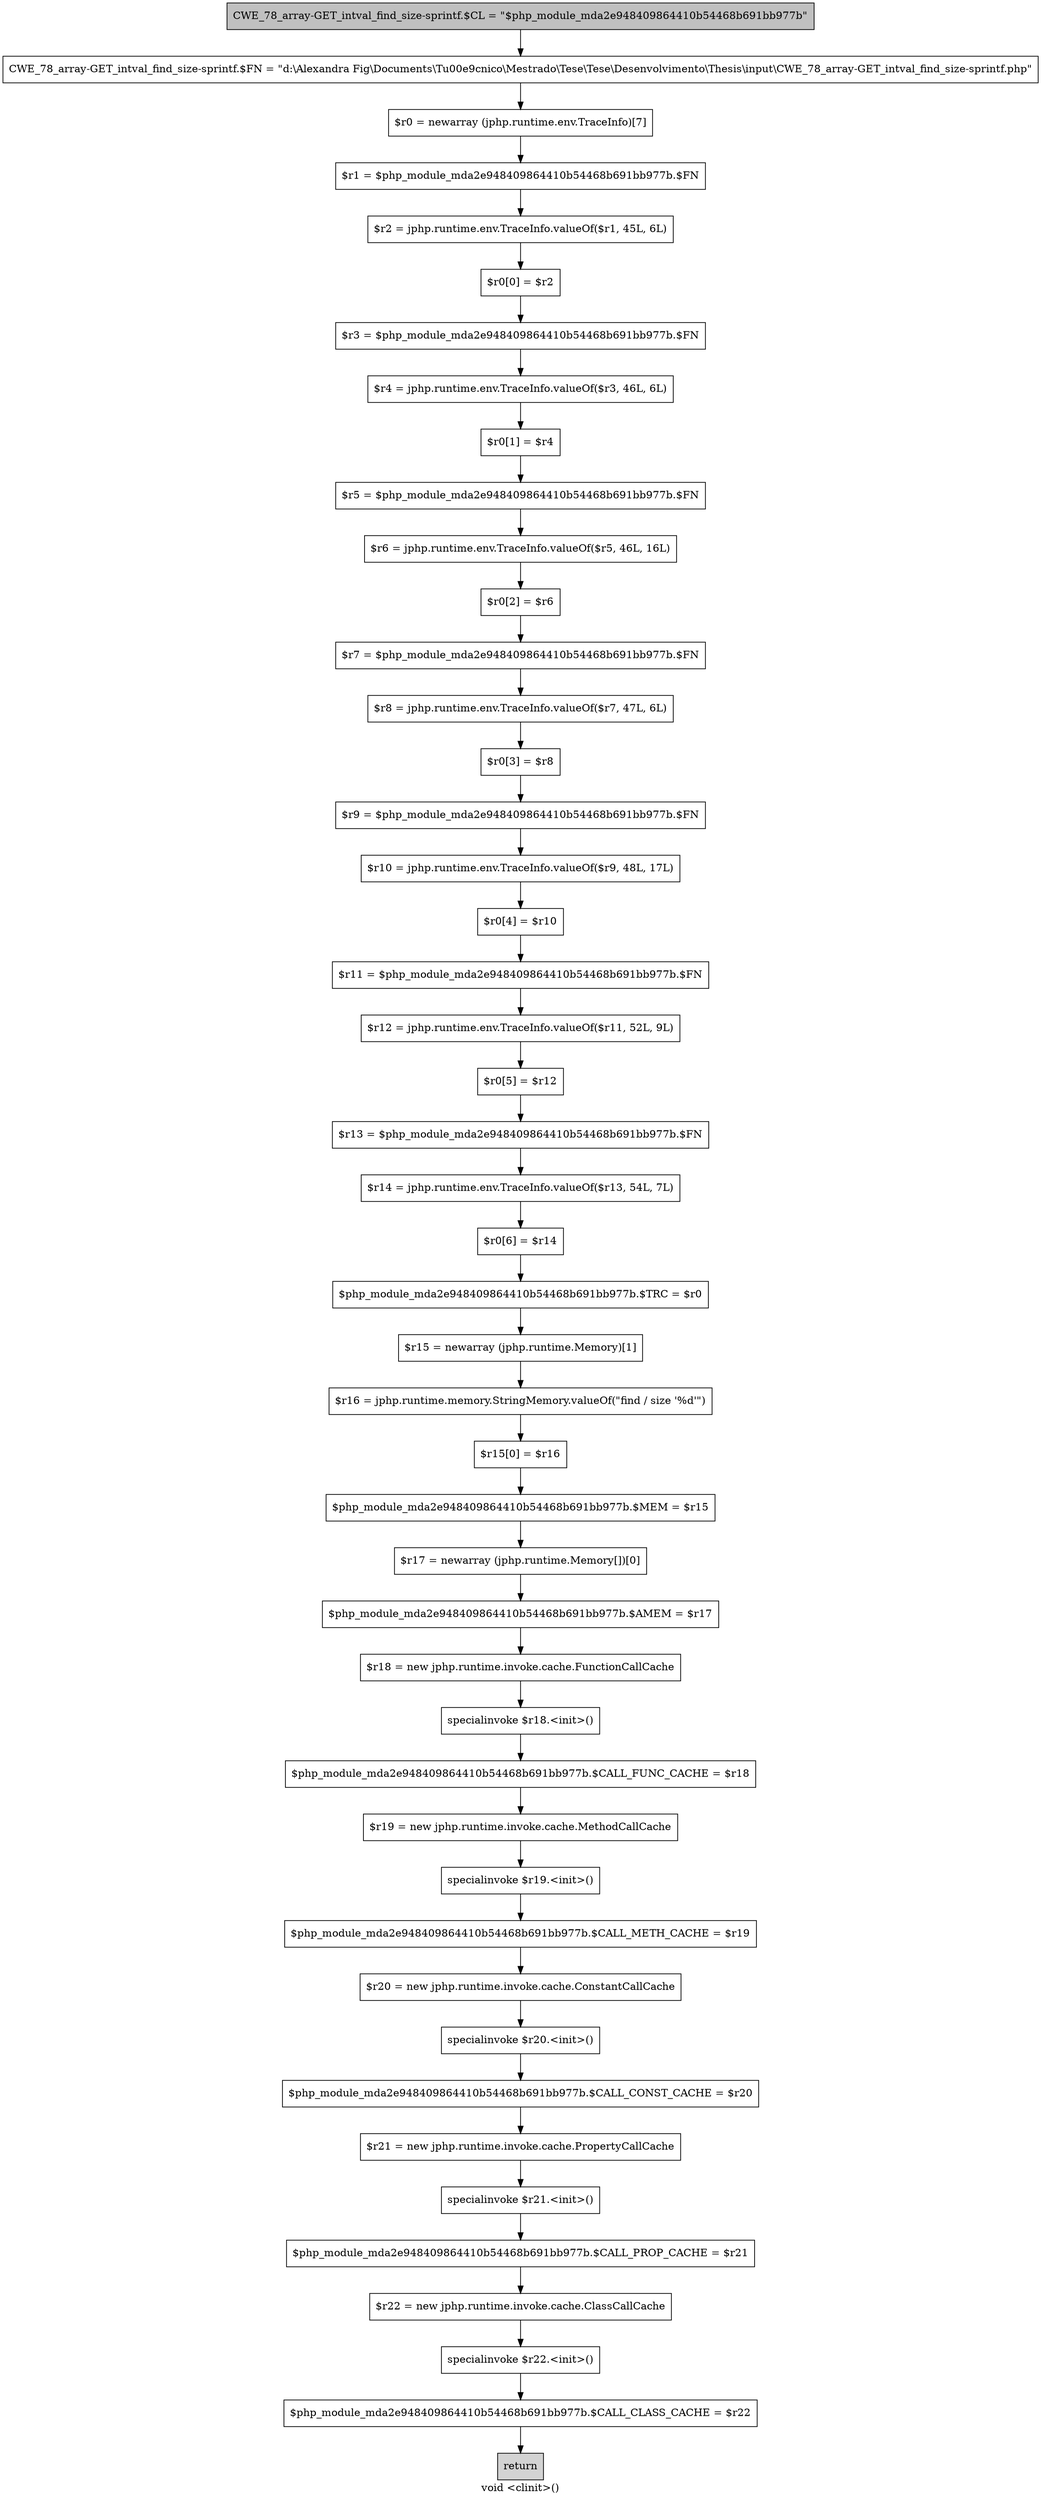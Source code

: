 digraph "void <clinit>()" {
    label="void <clinit>()";
    node [shape=box];
    "0" [style=filled,fillcolor=gray,label="CWE_78_array-GET_intval_find_size-sprintf.$CL = \"$php_module_mda2e948409864410b54468b691bb977b\"",];
    "1" [label="CWE_78_array-GET_intval_find_size-sprintf.$FN = \"d:\\Alexandra Fig\\Documents\\T\u00e9cnico\\Mestrado\\Tese\\Tese\\Desenvolvimento\\Thesis\\input\\CWE_78_array-GET_intval_find_size-sprintf.php\"",];
    "0"->"1";
    "2" [label="$r0 = newarray (jphp.runtime.env.TraceInfo)[7]",];
    "1"->"2";
    "3" [label="$r1 = $php_module_mda2e948409864410b54468b691bb977b.$FN",];
    "2"->"3";
    "4" [label="$r2 = jphp.runtime.env.TraceInfo.valueOf($r1, 45L, 6L)",];
    "3"->"4";
    "5" [label="$r0[0] = $r2",];
    "4"->"5";
    "6" [label="$r3 = $php_module_mda2e948409864410b54468b691bb977b.$FN",];
    "5"->"6";
    "7" [label="$r4 = jphp.runtime.env.TraceInfo.valueOf($r3, 46L, 6L)",];
    "6"->"7";
    "8" [label="$r0[1] = $r4",];
    "7"->"8";
    "9" [label="$r5 = $php_module_mda2e948409864410b54468b691bb977b.$FN",];
    "8"->"9";
    "10" [label="$r6 = jphp.runtime.env.TraceInfo.valueOf($r5, 46L, 16L)",];
    "9"->"10";
    "11" [label="$r0[2] = $r6",];
    "10"->"11";
    "12" [label="$r7 = $php_module_mda2e948409864410b54468b691bb977b.$FN",];
    "11"->"12";
    "13" [label="$r8 = jphp.runtime.env.TraceInfo.valueOf($r7, 47L, 6L)",];
    "12"->"13";
    "14" [label="$r0[3] = $r8",];
    "13"->"14";
    "15" [label="$r9 = $php_module_mda2e948409864410b54468b691bb977b.$FN",];
    "14"->"15";
    "16" [label="$r10 = jphp.runtime.env.TraceInfo.valueOf($r9, 48L, 17L)",];
    "15"->"16";
    "17" [label="$r0[4] = $r10",];
    "16"->"17";
    "18" [label="$r11 = $php_module_mda2e948409864410b54468b691bb977b.$FN",];
    "17"->"18";
    "19" [label="$r12 = jphp.runtime.env.TraceInfo.valueOf($r11, 52L, 9L)",];
    "18"->"19";
    "20" [label="$r0[5] = $r12",];
    "19"->"20";
    "21" [label="$r13 = $php_module_mda2e948409864410b54468b691bb977b.$FN",];
    "20"->"21";
    "22" [label="$r14 = jphp.runtime.env.TraceInfo.valueOf($r13, 54L, 7L)",];
    "21"->"22";
    "23" [label="$r0[6] = $r14",];
    "22"->"23";
    "24" [label="$php_module_mda2e948409864410b54468b691bb977b.$TRC = $r0",];
    "23"->"24";
    "25" [label="$r15 = newarray (jphp.runtime.Memory)[1]",];
    "24"->"25";
    "26" [label="$r16 = jphp.runtime.memory.StringMemory.valueOf(\"find / size \'%d\'\")",];
    "25"->"26";
    "27" [label="$r15[0] = $r16",];
    "26"->"27";
    "28" [label="$php_module_mda2e948409864410b54468b691bb977b.$MEM = $r15",];
    "27"->"28";
    "29" [label="$r17 = newarray (jphp.runtime.Memory[])[0]",];
    "28"->"29";
    "30" [label="$php_module_mda2e948409864410b54468b691bb977b.$AMEM = $r17",];
    "29"->"30";
    "31" [label="$r18 = new jphp.runtime.invoke.cache.FunctionCallCache",];
    "30"->"31";
    "32" [label="specialinvoke $r18.<init>()",];
    "31"->"32";
    "33" [label="$php_module_mda2e948409864410b54468b691bb977b.$CALL_FUNC_CACHE = $r18",];
    "32"->"33";
    "34" [label="$r19 = new jphp.runtime.invoke.cache.MethodCallCache",];
    "33"->"34";
    "35" [label="specialinvoke $r19.<init>()",];
    "34"->"35";
    "36" [label="$php_module_mda2e948409864410b54468b691bb977b.$CALL_METH_CACHE = $r19",];
    "35"->"36";
    "37" [label="$r20 = new jphp.runtime.invoke.cache.ConstantCallCache",];
    "36"->"37";
    "38" [label="specialinvoke $r20.<init>()",];
    "37"->"38";
    "39" [label="$php_module_mda2e948409864410b54468b691bb977b.$CALL_CONST_CACHE = $r20",];
    "38"->"39";
    "40" [label="$r21 = new jphp.runtime.invoke.cache.PropertyCallCache",];
    "39"->"40";
    "41" [label="specialinvoke $r21.<init>()",];
    "40"->"41";
    "42" [label="$php_module_mda2e948409864410b54468b691bb977b.$CALL_PROP_CACHE = $r21",];
    "41"->"42";
    "43" [label="$r22 = new jphp.runtime.invoke.cache.ClassCallCache",];
    "42"->"43";
    "44" [label="specialinvoke $r22.<init>()",];
    "43"->"44";
    "45" [label="$php_module_mda2e948409864410b54468b691bb977b.$CALL_CLASS_CACHE = $r22",];
    "44"->"45";
    "46" [style=filled,fillcolor=lightgray,label="return",];
    "45"->"46";
}
